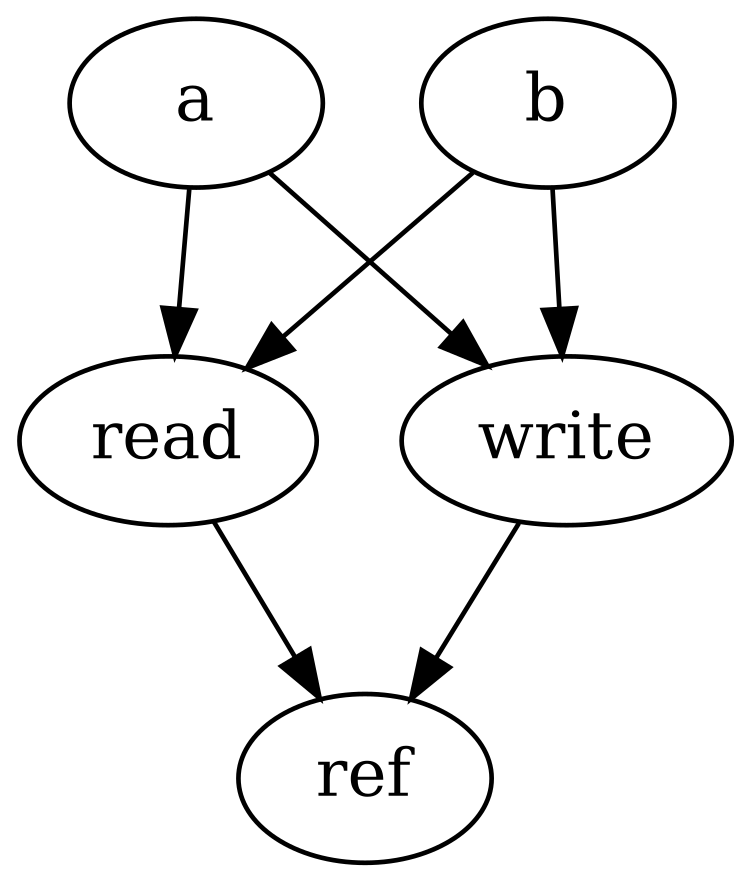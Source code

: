digraph {

  size = "5,8!"

  ref
  read
  write
  a
  b

  read->ref
  write->ref
  b->read
  b->write
  a->read
  a->write

}
